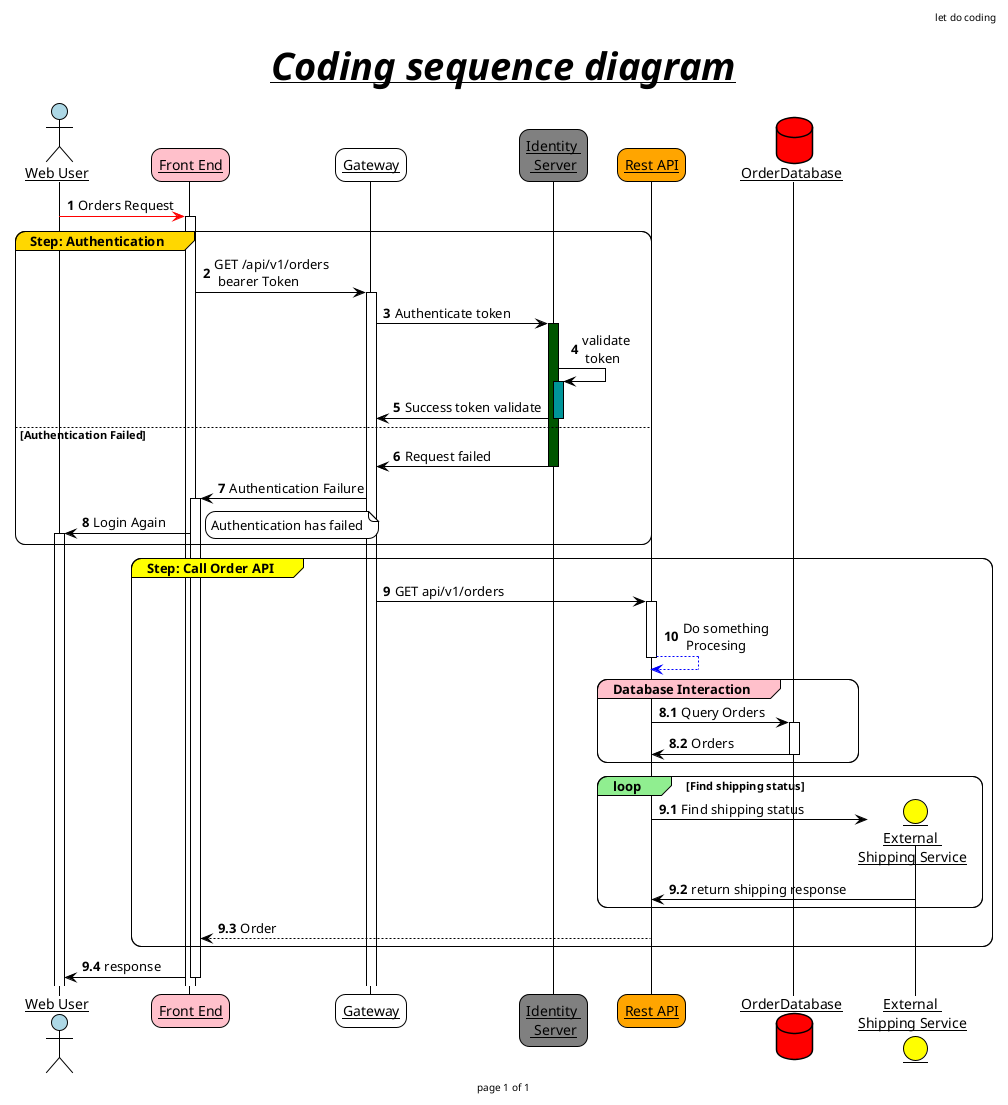 @startuml

!theme plain

skinparam sequenceParticipant underline
skinparam roundcorner 20
 'hidefootbox
header "let do coding"
footer "page %page% of %lastpage%"
title  = **//__Coding sequence diagram__//**
autoactivate on
autonumber

actor "Web User" as webUser #lightblue
participant "Front End" as Portal #pink
participant Gateway
participant "Identity \n Server" as IdentityServer #grey
participant "Rest API" as RestAPI #orange
database OrderDatabase #red
entity "External \nShipping Service" as ExternalShippingService #yellow

webUser -[#red]> Portal ++ : Orders Request
group#gold  Step: Authentication
    Portal  ->  Gateway   ++ : GET /api/v1/orders\n bearer Token
'
    Gateway -> IdentityServer #005500 : Authenticate token
    IdentityServer -> IdentityServer #009599: validate\n token
    IdentityServer -> Gateway -- : Success token validate
else Authentication Failed
    IdentityServer -> Gateway -- : Request failed
    Gateway -> Portal : Authentication Failure
    Portal -> webUser : Login Again
    note right : Authentication has failed

end

group#yellow Step: Call Order API
    Gateway -> RestAPI ++: GET api/v1/orders
    RestAPI --[#blue]> RestAPI : Do something \n Procesing
    group#pink Database Interaction
    autonumber 8.1
        RestAPI -> OrderDatabase ++ : Query Orders
        OrderDatabase -> RestAPI -- : Orders
    end

    'loop
    autonumber inc
    loop#lightgreen Find shipping status
        RestAPI -> ExternalShippingService  ** : Find shipping status
        ExternalShippingService -> RestAPI -- : return shipping response
    end

    RestAPI --> Portal -- : Order

end

Portal  ->  webUser   -- : response

@enduml
